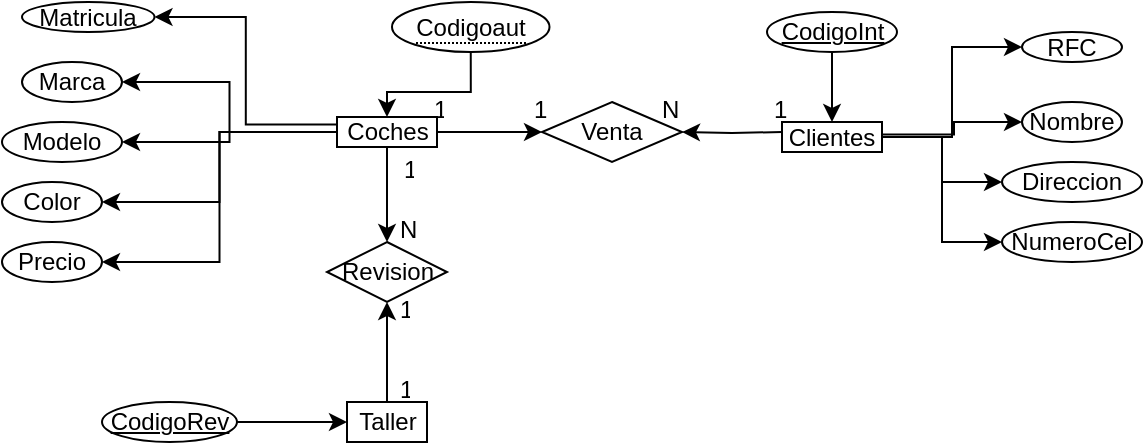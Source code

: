 <mxfile version="22.1.5" type="github">
  <diagram name="Página-1" id="9kXNPyQSCpJFNnt3ZM4x">
    <mxGraphModel dx="607" dy="330" grid="1" gridSize="10" guides="1" tooltips="1" connect="1" arrows="1" fold="1" page="1" pageScale="1" pageWidth="827" pageHeight="1169" math="0" shadow="0">
      <root>
        <mxCell id="0" />
        <mxCell id="1" parent="0" />
        <mxCell id="Z01WLay6LkOSvGhfjU9L-843" value="Venta" style="shape=rhombus;perimeter=rhombusPerimeter;whiteSpace=wrap;html=1;align=center;" vertex="1" parent="1">
          <mxGeometry x="360" y="250" width="70" height="30" as="geometry" />
        </mxCell>
        <mxCell id="Z01WLay6LkOSvGhfjU9L-847" value="" style="edgeStyle=orthogonalEdgeStyle;rounded=0;orthogonalLoop=1;jettySize=auto;html=1;" edge="1" parent="1" target="Z01WLay6LkOSvGhfjU9L-843">
          <mxGeometry relative="1" as="geometry">
            <mxPoint x="480" y="265" as="sourcePoint" />
          </mxGeometry>
        </mxCell>
        <mxCell id="Z01WLay6LkOSvGhfjU9L-848" value="1" style="text;strokeColor=none;fillColor=none;spacingLeft=4;spacingRight=4;overflow=hidden;rotatable=0;points=[[0,0.5],[1,0.5]];portConstraint=eastwest;fontSize=12;whiteSpace=wrap;html=1;" vertex="1" parent="1">
          <mxGeometry x="300" y="240" width="15" height="20" as="geometry" />
        </mxCell>
        <mxCell id="Z01WLay6LkOSvGhfjU9L-849" value="1" style="text;strokeColor=none;fillColor=none;spacingLeft=4;spacingRight=4;overflow=hidden;rotatable=0;points=[[0,0.5],[1,0.5]];portConstraint=eastwest;fontSize=12;whiteSpace=wrap;html=1;" vertex="1" parent="1">
          <mxGeometry x="350" y="240" width="20" height="20" as="geometry" />
        </mxCell>
        <mxCell id="Z01WLay6LkOSvGhfjU9L-850" value="1" style="text;strokeColor=none;fillColor=none;spacingLeft=4;spacingRight=4;overflow=hidden;rotatable=0;points=[[0,0.5],[1,0.5]];portConstraint=eastwest;fontSize=12;whiteSpace=wrap;html=1;" vertex="1" parent="1">
          <mxGeometry x="470" y="240" width="20" height="20" as="geometry" />
        </mxCell>
        <mxCell id="Z01WLay6LkOSvGhfjU9L-851" value="N" style="text;strokeColor=none;fillColor=none;spacingLeft=4;spacingRight=4;overflow=hidden;rotatable=0;points=[[0,0.5],[1,0.5]];portConstraint=eastwest;fontSize=12;whiteSpace=wrap;html=1;" vertex="1" parent="1">
          <mxGeometry x="414" y="240" width="20" height="20" as="geometry" />
        </mxCell>
        <mxCell id="Z01WLay6LkOSvGhfjU9L-859" value="" style="edgeStyle=orthogonalEdgeStyle;rounded=0;orthogonalLoop=1;jettySize=auto;html=1;" edge="1" parent="1" source="Z01WLay6LkOSvGhfjU9L-854" target="Z01WLay6LkOSvGhfjU9L-858">
          <mxGeometry relative="1" as="geometry" />
        </mxCell>
        <mxCell id="Z01WLay6LkOSvGhfjU9L-854" value="CodigoInt" style="ellipse;whiteSpace=wrap;html=1;align=center;fontStyle=4;" vertex="1" parent="1">
          <mxGeometry x="472.5" y="205" width="65" height="20" as="geometry" />
        </mxCell>
        <mxCell id="Z01WLay6LkOSvGhfjU9L-857" value="" style="edgeStyle=orthogonalEdgeStyle;rounded=0;orthogonalLoop=1;jettySize=auto;html=1;" edge="1" parent="1" source="Z01WLay6LkOSvGhfjU9L-856" target="Z01WLay6LkOSvGhfjU9L-843">
          <mxGeometry relative="1" as="geometry" />
        </mxCell>
        <mxCell id="Z01WLay6LkOSvGhfjU9L-865" value="" style="edgeStyle=orthogonalEdgeStyle;rounded=0;orthogonalLoop=1;jettySize=auto;html=1;" edge="1" parent="1" source="Z01WLay6LkOSvGhfjU9L-856" target="Z01WLay6LkOSvGhfjU9L-863">
          <mxGeometry relative="1" as="geometry" />
        </mxCell>
        <mxCell id="Z01WLay6LkOSvGhfjU9L-927" value="" style="edgeStyle=orthogonalEdgeStyle;rounded=0;orthogonalLoop=1;jettySize=auto;html=1;entryX=1;entryY=0.5;entryDx=0;entryDy=0;" edge="1" parent="1" source="Z01WLay6LkOSvGhfjU9L-856" target="Z01WLay6LkOSvGhfjU9L-915">
          <mxGeometry relative="1" as="geometry" />
        </mxCell>
        <mxCell id="Z01WLay6LkOSvGhfjU9L-856" value="Coches" style="whiteSpace=wrap;html=1;align=center;" vertex="1" parent="1">
          <mxGeometry x="257.5" y="257.5" width="50" height="15" as="geometry" />
        </mxCell>
        <mxCell id="Z01WLay6LkOSvGhfjU9L-922" value="" style="edgeStyle=orthogonalEdgeStyle;rounded=0;orthogonalLoop=1;jettySize=auto;html=1;entryX=0;entryY=0.5;entryDx=0;entryDy=0;" edge="1" parent="1" source="Z01WLay6LkOSvGhfjU9L-858" target="Z01WLay6LkOSvGhfjU9L-919">
          <mxGeometry relative="1" as="geometry" />
        </mxCell>
        <mxCell id="Z01WLay6LkOSvGhfjU9L-923" value="" style="edgeStyle=orthogonalEdgeStyle;rounded=0;orthogonalLoop=1;jettySize=auto;html=1;entryX=0;entryY=0.5;entryDx=0;entryDy=0;" edge="1" parent="1" source="Z01WLay6LkOSvGhfjU9L-858" target="Z01WLay6LkOSvGhfjU9L-917">
          <mxGeometry relative="1" as="geometry" />
        </mxCell>
        <mxCell id="Z01WLay6LkOSvGhfjU9L-924" value="" style="edgeStyle=orthogonalEdgeStyle;rounded=0;orthogonalLoop=1;jettySize=auto;html=1;entryX=0;entryY=0.5;entryDx=0;entryDy=0;" edge="1" parent="1" source="Z01WLay6LkOSvGhfjU9L-858" target="Z01WLay6LkOSvGhfjU9L-918">
          <mxGeometry relative="1" as="geometry" />
        </mxCell>
        <mxCell id="Z01WLay6LkOSvGhfjU9L-858" value="Clientes" style="whiteSpace=wrap;html=1;align=center;" vertex="1" parent="1">
          <mxGeometry x="480" y="260" width="50" height="15" as="geometry" />
        </mxCell>
        <mxCell id="Z01WLay6LkOSvGhfjU9L-866" value="" style="edgeStyle=orthogonalEdgeStyle;rounded=0;orthogonalLoop=1;jettySize=auto;html=1;" edge="1" parent="1" source="Z01WLay6LkOSvGhfjU9L-861" target="Z01WLay6LkOSvGhfjU9L-863">
          <mxGeometry relative="1" as="geometry" />
        </mxCell>
        <mxCell id="Z01WLay6LkOSvGhfjU9L-861" value="Taller" style="whiteSpace=wrap;html=1;align=center;" vertex="1" parent="1">
          <mxGeometry x="262.5" y="400" width="40" height="20" as="geometry" />
        </mxCell>
        <mxCell id="Z01WLay6LkOSvGhfjU9L-863" value="Revision" style="shape=rhombus;perimeter=rhombusPerimeter;whiteSpace=wrap;html=1;align=center;" vertex="1" parent="1">
          <mxGeometry x="252.5" y="320" width="60" height="30" as="geometry" />
        </mxCell>
        <mxCell id="Z01WLay6LkOSvGhfjU9L-867" value="1" style="text;strokeColor=none;fillColor=none;spacingLeft=4;spacingRight=4;overflow=hidden;rotatable=0;points=[[0,0.5],[1,0.5]];portConstraint=eastwest;fontSize=12;whiteSpace=wrap;html=1;" vertex="1" parent="1">
          <mxGeometry x="285" y="270" width="15" height="20" as="geometry" />
        </mxCell>
        <mxCell id="Z01WLay6LkOSvGhfjU9L-868" value="N" style="text;strokeColor=none;fillColor=none;spacingLeft=4;spacingRight=4;overflow=hidden;rotatable=0;points=[[0,0.5],[1,0.5]];portConstraint=eastwest;fontSize=12;whiteSpace=wrap;html=1;" vertex="1" parent="1">
          <mxGeometry x="282.5" y="300" width="20" height="20" as="geometry" />
        </mxCell>
        <mxCell id="Z01WLay6LkOSvGhfjU9L-869" value="1" style="text;strokeColor=none;fillColor=none;spacingLeft=4;spacingRight=4;overflow=hidden;rotatable=0;points=[[0,0.5],[1,0.5]];portConstraint=eastwest;fontSize=12;whiteSpace=wrap;html=1;" vertex="1" parent="1">
          <mxGeometry x="282.5" y="380" width="15" height="20" as="geometry" />
        </mxCell>
        <mxCell id="Z01WLay6LkOSvGhfjU9L-870" value="1" style="text;strokeColor=none;fillColor=none;spacingLeft=4;spacingRight=4;overflow=hidden;rotatable=0;points=[[0,0.5],[1,0.5]];portConstraint=eastwest;fontSize=12;whiteSpace=wrap;html=1;" vertex="1" parent="1">
          <mxGeometry x="282.5" y="340" width="15" height="20" as="geometry" />
        </mxCell>
        <mxCell id="Z01WLay6LkOSvGhfjU9L-872" value="" style="edgeStyle=orthogonalEdgeStyle;rounded=0;orthogonalLoop=1;jettySize=auto;html=1;" edge="1" parent="1" source="Z01WLay6LkOSvGhfjU9L-871" target="Z01WLay6LkOSvGhfjU9L-861">
          <mxGeometry relative="1" as="geometry" />
        </mxCell>
        <mxCell id="Z01WLay6LkOSvGhfjU9L-871" value="CodigoRev" style="ellipse;whiteSpace=wrap;html=1;align=center;fontStyle=4;" vertex="1" parent="1">
          <mxGeometry x="140" y="400" width="67.5" height="20" as="geometry" />
        </mxCell>
        <mxCell id="Z01WLay6LkOSvGhfjU9L-930" value="" style="edgeStyle=orthogonalEdgeStyle;rounded=0;orthogonalLoop=1;jettySize=auto;html=1;entryX=0;entryY=0.5;entryDx=0;entryDy=0;endArrow=none;endFill=0;startArrow=classic;startFill=1;" edge="1" parent="1" source="Z01WLay6LkOSvGhfjU9L-912" target="Z01WLay6LkOSvGhfjU9L-856">
          <mxGeometry relative="1" as="geometry" />
        </mxCell>
        <mxCell id="Z01WLay6LkOSvGhfjU9L-912" value="Marca" style="ellipse;whiteSpace=wrap;html=1;align=center;" vertex="1" parent="1">
          <mxGeometry x="100" y="230" width="50" height="20" as="geometry" />
        </mxCell>
        <mxCell id="Z01WLay6LkOSvGhfjU9L-928" value="" style="edgeStyle=orthogonalEdgeStyle;rounded=0;orthogonalLoop=1;jettySize=auto;html=1;entryX=0;entryY=0.5;entryDx=0;entryDy=0;startArrow=classic;startFill=1;endArrow=none;endFill=0;" edge="1" parent="1" source="Z01WLay6LkOSvGhfjU9L-913" target="Z01WLay6LkOSvGhfjU9L-856">
          <mxGeometry relative="1" as="geometry" />
        </mxCell>
        <mxCell id="Z01WLay6LkOSvGhfjU9L-913" value="Color" style="ellipse;whiteSpace=wrap;html=1;align=center;" vertex="1" parent="1">
          <mxGeometry x="90" y="290" width="50" height="20" as="geometry" />
        </mxCell>
        <mxCell id="Z01WLay6LkOSvGhfjU9L-929" value="" style="edgeStyle=orthogonalEdgeStyle;rounded=0;orthogonalLoop=1;jettySize=auto;html=1;endArrow=none;endFill=0;startArrow=classic;startFill=1;" edge="1" parent="1" source="Z01WLay6LkOSvGhfjU9L-914" target="Z01WLay6LkOSvGhfjU9L-856">
          <mxGeometry relative="1" as="geometry" />
        </mxCell>
        <mxCell id="Z01WLay6LkOSvGhfjU9L-914" value="Modelo" style="ellipse;whiteSpace=wrap;html=1;align=center;" vertex="1" parent="1">
          <mxGeometry x="90" y="260" width="60" height="20" as="geometry" />
        </mxCell>
        <mxCell id="Z01WLay6LkOSvGhfjU9L-915" value="Precio" style="ellipse;whiteSpace=wrap;html=1;align=center;" vertex="1" parent="1">
          <mxGeometry x="90" y="320" width="50" height="20" as="geometry" />
        </mxCell>
        <mxCell id="Z01WLay6LkOSvGhfjU9L-916" value="Nombre" style="ellipse;whiteSpace=wrap;html=1;align=center;" vertex="1" parent="1">
          <mxGeometry x="600" y="250" width="50" height="20" as="geometry" />
        </mxCell>
        <mxCell id="Z01WLay6LkOSvGhfjU9L-917" value="Direccion" style="ellipse;whiteSpace=wrap;html=1;align=center;" vertex="1" parent="1">
          <mxGeometry x="590" y="280" width="70" height="20" as="geometry" />
        </mxCell>
        <mxCell id="Z01WLay6LkOSvGhfjU9L-918" value="RFC" style="ellipse;whiteSpace=wrap;html=1;align=center;" vertex="1" parent="1">
          <mxGeometry x="600" y="215" width="50" height="15" as="geometry" />
        </mxCell>
        <mxCell id="Z01WLay6LkOSvGhfjU9L-919" value="NumeroCel" style="ellipse;whiteSpace=wrap;html=1;align=center;" vertex="1" parent="1">
          <mxGeometry x="590" y="310" width="70" height="20" as="geometry" />
        </mxCell>
        <mxCell id="Z01WLay6LkOSvGhfjU9L-925" value="" style="edgeStyle=orthogonalEdgeStyle;rounded=0;orthogonalLoop=1;jettySize=auto;html=1;entryX=0;entryY=0.5;entryDx=0;entryDy=0;" edge="1" parent="1" target="Z01WLay6LkOSvGhfjU9L-916">
          <mxGeometry relative="1" as="geometry">
            <mxPoint x="530" y="266.23" as="sourcePoint" />
            <mxPoint x="590" y="260" as="targetPoint" />
            <Array as="points">
              <mxPoint x="566" y="266" />
              <mxPoint x="566" y="260" />
            </Array>
          </mxGeometry>
        </mxCell>
        <mxCell id="Z01WLay6LkOSvGhfjU9L-935" value="" style="edgeStyle=orthogonalEdgeStyle;rounded=0;orthogonalLoop=1;jettySize=auto;html=1;" edge="1" parent="1" source="Z01WLay6LkOSvGhfjU9L-932" target="Z01WLay6LkOSvGhfjU9L-856">
          <mxGeometry relative="1" as="geometry" />
        </mxCell>
        <mxCell id="Z01WLay6LkOSvGhfjU9L-932" value="&lt;span style=&quot;border-bottom: 1px dotted&quot;&gt;Codigoaut&lt;/span&gt;" style="ellipse;whiteSpace=wrap;html=1;align=center;" vertex="1" parent="1">
          <mxGeometry x="285" y="200" width="78.75" height="25" as="geometry" />
        </mxCell>
        <mxCell id="Z01WLay6LkOSvGhfjU9L-939" value="" style="edgeStyle=orthogonalEdgeStyle;rounded=0;orthogonalLoop=1;jettySize=auto;html=1;entryX=0;entryY=0.25;entryDx=0;entryDy=0;startArrow=classic;startFill=1;endArrow=none;endFill=0;" edge="1" parent="1" source="Z01WLay6LkOSvGhfjU9L-938" target="Z01WLay6LkOSvGhfjU9L-856">
          <mxGeometry relative="1" as="geometry" />
        </mxCell>
        <mxCell id="Z01WLay6LkOSvGhfjU9L-938" value="Matricula" style="ellipse;whiteSpace=wrap;html=1;align=center;" vertex="1" parent="1">
          <mxGeometry x="100" y="200" width="66.25" height="15" as="geometry" />
        </mxCell>
      </root>
    </mxGraphModel>
  </diagram>
</mxfile>
